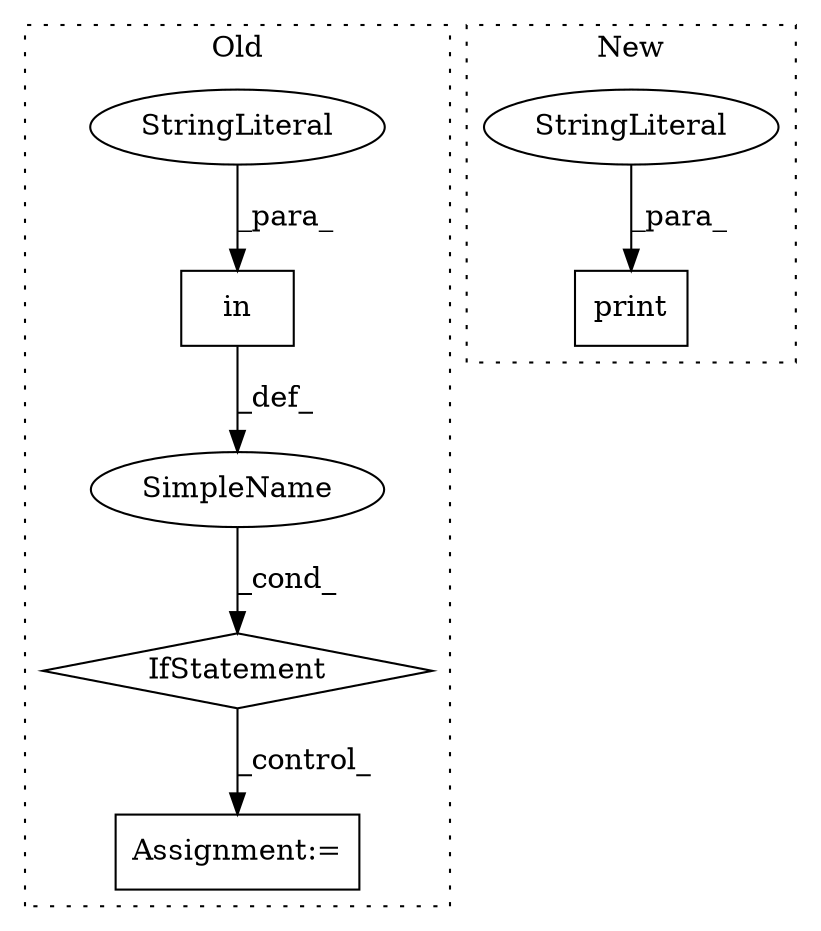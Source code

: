 digraph G {
subgraph cluster0 {
1 [label="in" a="105" s="17537" l="58" shape="box"];
3 [label="IfStatement" a="25" s="17523,17595" l="14,2" shape="diamond"];
4 [label="StringLiteral" a="45" s="17537" l="11" shape="ellipse"];
5 [label="Assignment:=" a="7" s="17763" l="1" shape="box"];
6 [label="SimpleName" a="42" s="" l="" shape="ellipse"];
label = "Old";
style="dotted";
}
subgraph cluster1 {
2 [label="print" a="32" s="14856,14896" l="6,1" shape="box"];
7 [label="StringLiteral" a="45" s="14862" l="34" shape="ellipse"];
label = "New";
style="dotted";
}
1 -> 6 [label="_def_"];
3 -> 5 [label="_control_"];
4 -> 1 [label="_para_"];
6 -> 3 [label="_cond_"];
7 -> 2 [label="_para_"];
}
